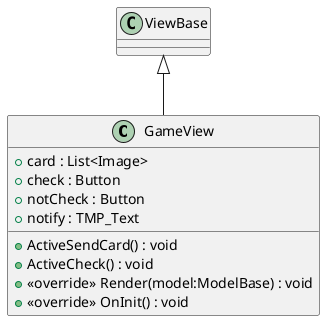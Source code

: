 @startuml
class GameView {
    + card : List<Image>
    + check : Button
    + notCheck : Button
    + notify : TMP_Text
    + ActiveSendCard() : void
    + ActiveCheck() : void
    + <<override>> Render(model:ModelBase) : void
    + <<override>> OnInit() : void
}
ViewBase <|-- GameView
@enduml
